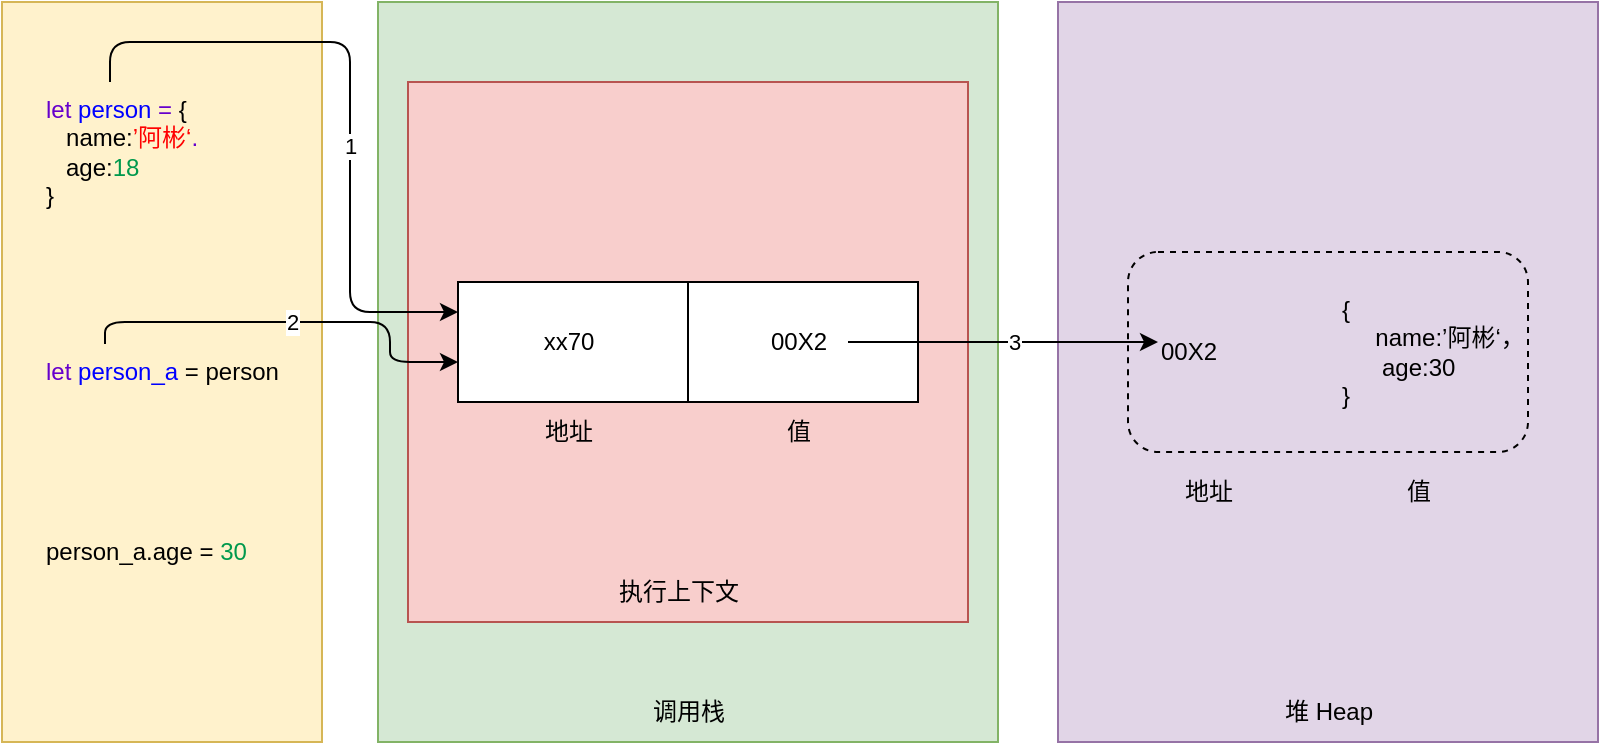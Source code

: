 <mxfile version="20.5.1" type="github">
  <diagram id="HtqMNdJtDmf-TRIfRn1n" name="第 1 页">
    <mxGraphModel dx="1240" dy="690" grid="1" gridSize="10" guides="1" tooltips="1" connect="1" arrows="1" fold="1" page="1" pageScale="1" pageWidth="3300" pageHeight="4681" math="0" shadow="0">
      <root>
        <mxCell id="0" />
        <mxCell id="1" parent="0" />
        <mxCell id="s_xAK0sFMNAaGBV6w1YZ-1" value="" style="rounded=0;whiteSpace=wrap;html=1;fillColor=#fff2cc;strokeColor=#d6b656;" vertex="1" parent="1">
          <mxGeometry x="332" y="160" width="160" height="370" as="geometry" />
        </mxCell>
        <mxCell id="s_xAK0sFMNAaGBV6w1YZ-2" value="&lt;div&gt;&lt;font color=&quot;#6600cc&quot;&gt;let &lt;/font&gt;&lt;font color=&quot;#0000ff&quot;&gt;person&lt;/font&gt;&lt;font color=&quot;#6600cc&quot;&gt; = &lt;/font&gt;{&lt;/div&gt;&lt;font color=&quot;#6600cc&quot;&gt;&amp;nbsp; &amp;nbsp;&lt;/font&gt;name:&lt;font color=&quot;#ff0000&quot;&gt;’阿彬‘&lt;/font&gt;&lt;font color=&quot;#6600cc&quot;&gt;.&lt;br&gt;&lt;/font&gt;&amp;nbsp; &amp;nbsp;age:&lt;font color=&quot;#00994d&quot;&gt;18&lt;/font&gt;&lt;br&gt;&lt;div&gt;}&lt;/div&gt;" style="text;html=1;align=left;verticalAlign=middle;resizable=0;points=[];autosize=1;strokeColor=none;fillColor=none;" vertex="1" parent="1">
          <mxGeometry x="352" y="200" width="100" height="70" as="geometry" />
        </mxCell>
        <mxCell id="s_xAK0sFMNAaGBV6w1YZ-3" value="&lt;font color=&quot;#6600cc&quot;&gt;let &lt;/font&gt;&lt;font color=&quot;#0000ff&quot;&gt;person_a&lt;/font&gt; = person" style="text;html=1;align=left;verticalAlign=middle;resizable=0;points=[];autosize=1;strokeColor=none;fillColor=none;" vertex="1" parent="1">
          <mxGeometry x="352" y="330" width="140" height="30" as="geometry" />
        </mxCell>
        <mxCell id="s_xAK0sFMNAaGBV6w1YZ-4" value="person_a.age =&lt;font color=&quot;#0000ff&quot;&gt; &lt;/font&gt;&lt;font color=&quot;#00994d&quot;&gt;30&lt;/font&gt;" style="text;html=1;align=left;verticalAlign=middle;resizable=0;points=[];autosize=1;strokeColor=none;fillColor=none;" vertex="1" parent="1">
          <mxGeometry x="352" y="420" width="120" height="30" as="geometry" />
        </mxCell>
        <mxCell id="s_xAK0sFMNAaGBV6w1YZ-5" value="" style="rounded=0;whiteSpace=wrap;html=1;fillColor=#d5e8d4;strokeColor=#82b366;" vertex="1" parent="1">
          <mxGeometry x="520" y="160" width="310" height="370" as="geometry" />
        </mxCell>
        <mxCell id="s_xAK0sFMNAaGBV6w1YZ-6" value="调用栈" style="text;html=1;align=center;verticalAlign=middle;resizable=0;points=[];autosize=1;strokeColor=none;fillColor=none;fontColor=#000000;" vertex="1" parent="1">
          <mxGeometry x="645" y="500" width="60" height="30" as="geometry" />
        </mxCell>
        <mxCell id="s_xAK0sFMNAaGBV6w1YZ-7" value="" style="whiteSpace=wrap;html=1;fillColor=#f8cecc;strokeColor=#b85450;" vertex="1" parent="1">
          <mxGeometry x="535" y="200" width="280" height="270" as="geometry" />
        </mxCell>
        <mxCell id="s_xAK0sFMNAaGBV6w1YZ-8" value="执行上下文" style="text;html=1;align=center;verticalAlign=middle;resizable=0;points=[];autosize=1;strokeColor=none;fillColor=none;fontColor=#000000;" vertex="1" parent="1">
          <mxGeometry x="630" y="440" width="80" height="30" as="geometry" />
        </mxCell>
        <mxCell id="s_xAK0sFMNAaGBV6w1YZ-24" value="" style="group" vertex="1" connectable="0" parent="1">
          <mxGeometry x="560" y="300" width="230" height="60" as="geometry" />
        </mxCell>
        <mxCell id="s_xAK0sFMNAaGBV6w1YZ-9" value="" style="rounded=0;whiteSpace=wrap;html=1;fontColor=#000000;" vertex="1" parent="s_xAK0sFMNAaGBV6w1YZ-24">
          <mxGeometry width="230" height="60" as="geometry" />
        </mxCell>
        <mxCell id="s_xAK0sFMNAaGBV6w1YZ-11" value="xx70" style="text;html=1;align=center;verticalAlign=middle;resizable=0;points=[];autosize=1;strokeColor=none;fillColor=none;fontColor=#000000;" vertex="1" parent="s_xAK0sFMNAaGBV6w1YZ-24">
          <mxGeometry x="30" y="15" width="50" height="30" as="geometry" />
        </mxCell>
        <mxCell id="s_xAK0sFMNAaGBV6w1YZ-12" value="00X2" style="text;html=1;align=center;verticalAlign=middle;resizable=0;points=[];autosize=1;strokeColor=none;fillColor=none;fontColor=#000000;" vertex="1" parent="s_xAK0sFMNAaGBV6w1YZ-24">
          <mxGeometry x="145" y="15" width="50" height="30" as="geometry" />
        </mxCell>
        <mxCell id="s_xAK0sFMNAaGBV6w1YZ-10" value="" style="endArrow=none;html=1;rounded=0;fontColor=#000000;entryX=0.5;entryY=0;entryDx=0;entryDy=0;exitX=0.5;exitY=1;exitDx=0;exitDy=0;" edge="1" parent="s_xAK0sFMNAaGBV6w1YZ-24" source="s_xAK0sFMNAaGBV6w1YZ-9" target="s_xAK0sFMNAaGBV6w1YZ-9">
          <mxGeometry width="50" height="50" relative="1" as="geometry">
            <mxPoint x="260" y="500" as="sourcePoint" />
            <mxPoint x="310" y="450" as="targetPoint" />
          </mxGeometry>
        </mxCell>
        <mxCell id="s_xAK0sFMNAaGBV6w1YZ-25" value="" style="rounded=0;whiteSpace=wrap;html=1;fillColor=#e1d5e7;strokeColor=#9673a6;" vertex="1" parent="1">
          <mxGeometry x="860" y="160" width="270" height="370" as="geometry" />
        </mxCell>
        <mxCell id="s_xAK0sFMNAaGBV6w1YZ-26" value="00X2" style="text;html=1;align=center;verticalAlign=middle;resizable=0;points=[];autosize=1;strokeColor=none;fillColor=none;fontColor=#000000;" vertex="1" parent="1">
          <mxGeometry x="900" y="320" width="50" height="30" as="geometry" />
        </mxCell>
        <mxCell id="s_xAK0sFMNAaGBV6w1YZ-27" value="堆 Heap" style="text;html=1;align=center;verticalAlign=middle;resizable=0;points=[];autosize=1;strokeColor=none;fillColor=none;fontColor=#000000;" vertex="1" parent="1">
          <mxGeometry x="960" y="500" width="70" height="30" as="geometry" />
        </mxCell>
        <mxCell id="s_xAK0sFMNAaGBV6w1YZ-28" value="{&lt;br&gt;&amp;nbsp; &amp;nbsp; &amp;nbsp;name:’阿彬‘，&lt;br&gt;&amp;nbsp; &amp;nbsp; &amp;nbsp; age:30&lt;br&gt;}" style="text;html=1;align=left;verticalAlign=middle;resizable=0;points=[];autosize=1;strokeColor=none;fillColor=none;fontColor=#000000;" vertex="1" parent="1">
          <mxGeometry x="1000" y="300" width="110" height="70" as="geometry" />
        </mxCell>
        <mxCell id="s_xAK0sFMNAaGBV6w1YZ-29" value="地址" style="text;html=1;align=center;verticalAlign=middle;resizable=0;points=[];autosize=1;strokeColor=none;fillColor=none;fontColor=#000000;" vertex="1" parent="1">
          <mxGeometry x="590" y="360" width="50" height="30" as="geometry" />
        </mxCell>
        <mxCell id="s_xAK0sFMNAaGBV6w1YZ-30" value="值" style="text;html=1;align=center;verticalAlign=middle;resizable=0;points=[];autosize=1;strokeColor=none;fillColor=none;fontColor=#000000;" vertex="1" parent="1">
          <mxGeometry x="710" y="360" width="40" height="30" as="geometry" />
        </mxCell>
        <mxCell id="s_xAK0sFMNAaGBV6w1YZ-32" value="地址" style="text;html=1;align=center;verticalAlign=middle;resizable=0;points=[];autosize=1;strokeColor=none;fillColor=none;fontColor=#000000;" vertex="1" parent="1">
          <mxGeometry x="910" y="390" width="50" height="30" as="geometry" />
        </mxCell>
        <mxCell id="s_xAK0sFMNAaGBV6w1YZ-33" value="值" style="text;html=1;align=center;verticalAlign=middle;resizable=0;points=[];autosize=1;strokeColor=none;fillColor=none;fontColor=#000000;" vertex="1" parent="1">
          <mxGeometry x="1020" y="390" width="40" height="30" as="geometry" />
        </mxCell>
        <mxCell id="s_xAK0sFMNAaGBV6w1YZ-34" value="" style="rounded=1;whiteSpace=wrap;html=1;fillColor=none;dashed=1;" vertex="1" parent="1">
          <mxGeometry x="895" y="285" width="200" height="100" as="geometry" />
        </mxCell>
        <mxCell id="s_xAK0sFMNAaGBV6w1YZ-35" style="edgeStyle=orthogonalEdgeStyle;rounded=0;orthogonalLoop=1;jettySize=auto;html=1;fontColor=#000000;" edge="1" parent="1" source="s_xAK0sFMNAaGBV6w1YZ-12">
          <mxGeometry relative="1" as="geometry">
            <mxPoint x="910" y="330" as="targetPoint" />
          </mxGeometry>
        </mxCell>
        <mxCell id="s_xAK0sFMNAaGBV6w1YZ-42" value="3" style="edgeLabel;html=1;align=center;verticalAlign=middle;resizable=0;points=[];fontColor=#000000;" vertex="1" connectable="0" parent="s_xAK0sFMNAaGBV6w1YZ-35">
          <mxGeometry x="0.074" y="1" relative="1" as="geometry">
            <mxPoint as="offset" />
          </mxGeometry>
        </mxCell>
        <mxCell id="s_xAK0sFMNAaGBV6w1YZ-38" style="edgeStyle=orthogonalEdgeStyle;rounded=1;orthogonalLoop=1;jettySize=auto;html=1;entryX=0;entryY=0.25;entryDx=0;entryDy=0;fontColor=#000000;" edge="1" parent="1" source="s_xAK0sFMNAaGBV6w1YZ-2" target="s_xAK0sFMNAaGBV6w1YZ-9">
          <mxGeometry relative="1" as="geometry">
            <Array as="points">
              <mxPoint x="386" y="180" />
              <mxPoint x="506" y="180" />
              <mxPoint x="506" y="315" />
            </Array>
          </mxGeometry>
        </mxCell>
        <mxCell id="s_xAK0sFMNAaGBV6w1YZ-40" value="1" style="edgeLabel;html=1;align=center;verticalAlign=middle;resizable=0;points=[];fontColor=#000000;" vertex="1" connectable="0" parent="s_xAK0sFMNAaGBV6w1YZ-38">
          <mxGeometry x="0.165" relative="1" as="geometry">
            <mxPoint as="offset" />
          </mxGeometry>
        </mxCell>
        <mxCell id="s_xAK0sFMNAaGBV6w1YZ-39" style="edgeStyle=orthogonalEdgeStyle;rounded=1;orthogonalLoop=1;jettySize=auto;html=1;fontColor=#000000;exitX=0.225;exitY=0.033;exitDx=0;exitDy=0;exitPerimeter=0;" edge="1" parent="1" source="s_xAK0sFMNAaGBV6w1YZ-3">
          <mxGeometry relative="1" as="geometry">
            <mxPoint x="560" y="340" as="targetPoint" />
            <Array as="points">
              <mxPoint x="384" y="320" />
              <mxPoint x="526" y="320" />
              <mxPoint x="526" y="340" />
            </Array>
          </mxGeometry>
        </mxCell>
        <mxCell id="s_xAK0sFMNAaGBV6w1YZ-41" value="2" style="edgeLabel;html=1;align=center;verticalAlign=middle;resizable=0;points=[];fontColor=#000000;" vertex="1" connectable="0" parent="s_xAK0sFMNAaGBV6w1YZ-39">
          <mxGeometry x="0.003" relative="1" as="geometry">
            <mxPoint as="offset" />
          </mxGeometry>
        </mxCell>
      </root>
    </mxGraphModel>
  </diagram>
</mxfile>
